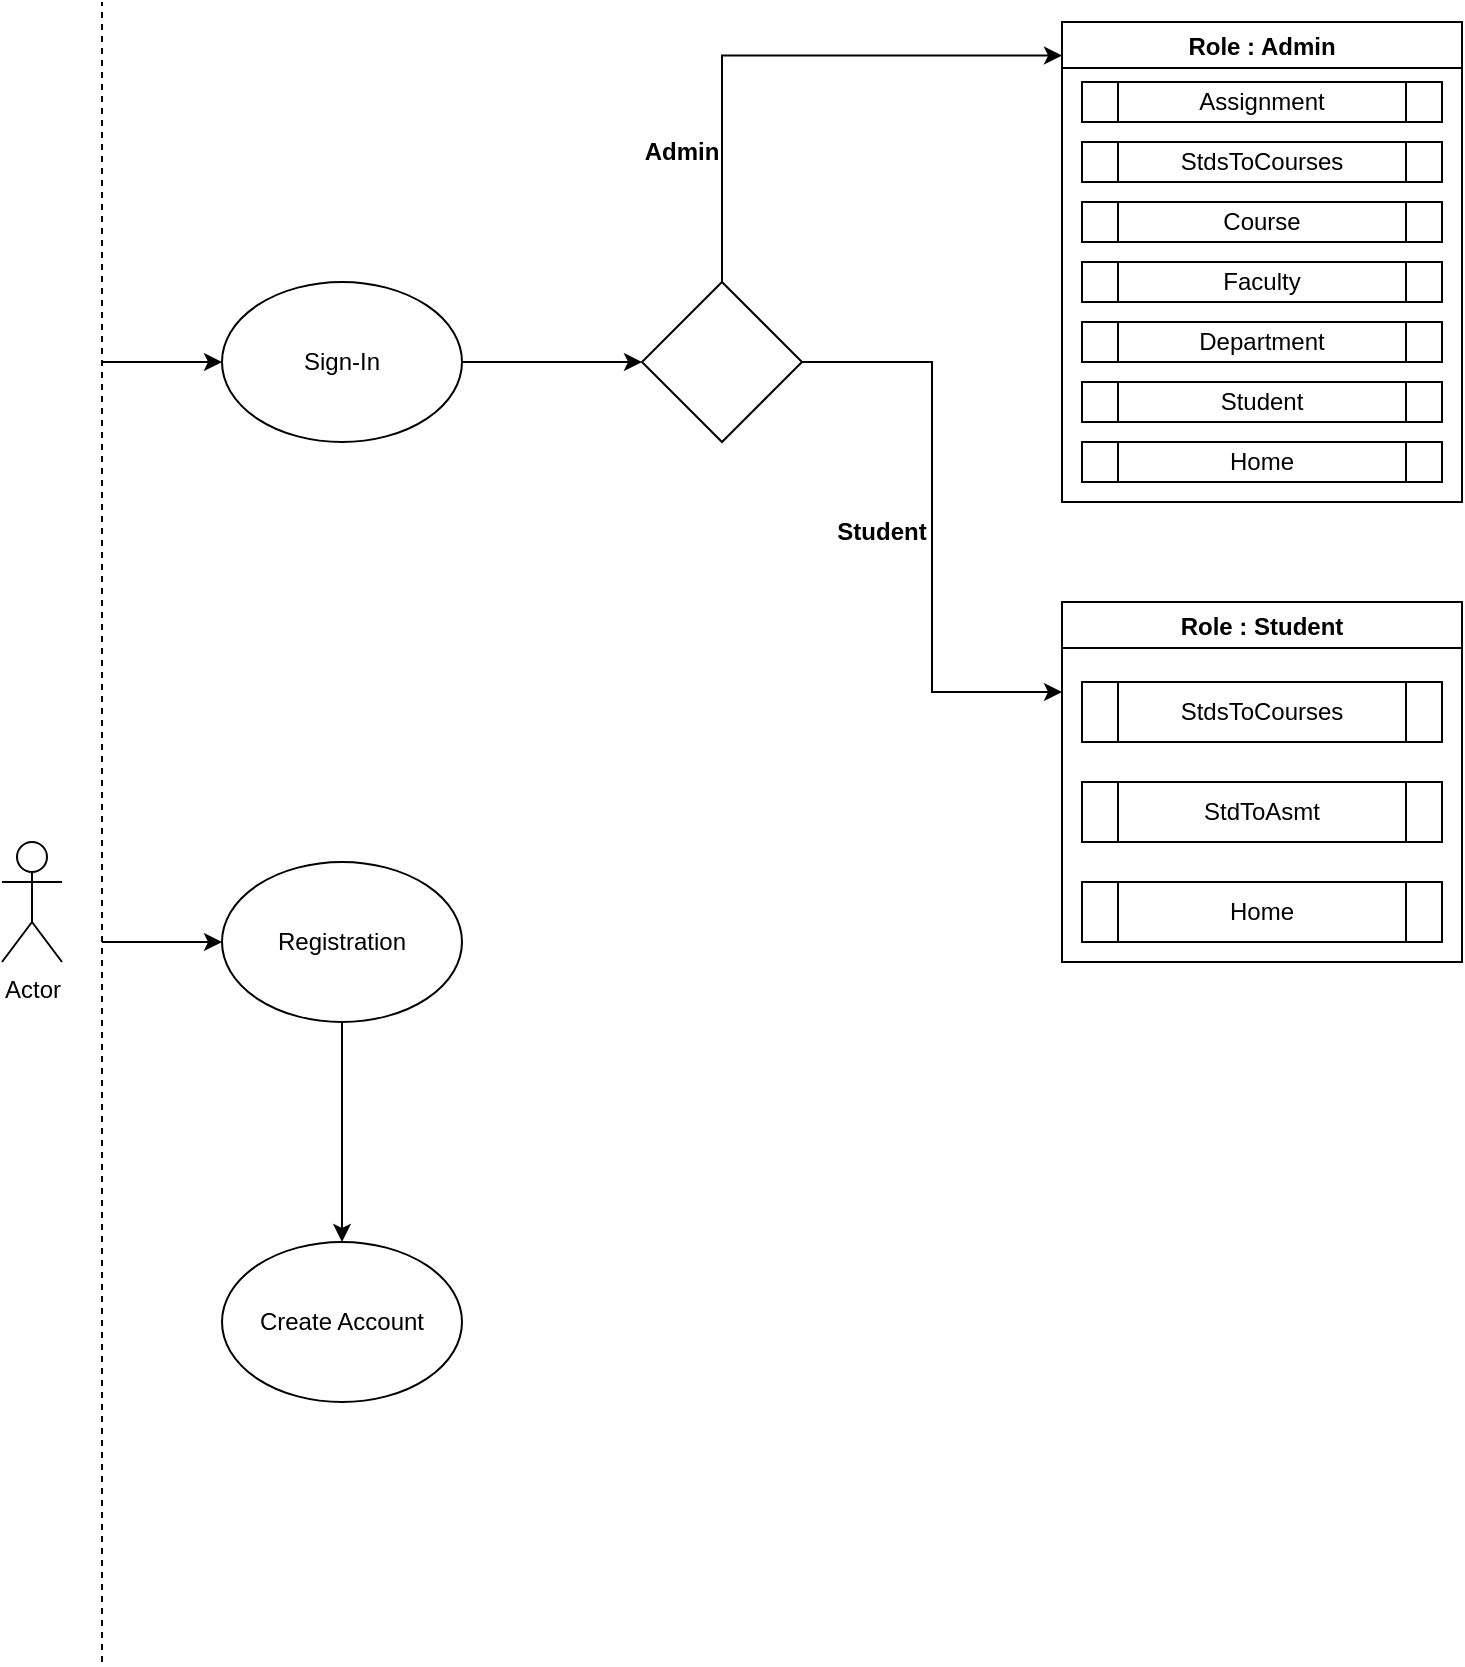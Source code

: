 <mxfile version="16.1.2" type="device"><diagram id="DoqIqkVHP8VM70Z1e5DE" name="Page-1"><mxGraphModel dx="868" dy="403" grid="1" gridSize="10" guides="1" tooltips="1" connect="1" arrows="1" fold="1" page="1" pageScale="1" pageWidth="850" pageHeight="1100" math="0" shadow="0"><root><mxCell id="0"/><mxCell id="1" parent="0"/><mxCell id="HqbHfsmllIHb_rEaKoZd-1" value="" style="endArrow=none;dashed=1;html=1;rounded=0;" edge="1" parent="1"><mxGeometry width="50" height="50" relative="1" as="geometry"><mxPoint x="60" y="840" as="sourcePoint"/><mxPoint x="60" y="10" as="targetPoint"/></mxGeometry></mxCell><mxCell id="HqbHfsmllIHb_rEaKoZd-2" value="Actor" style="shape=umlActor;verticalLabelPosition=bottom;verticalAlign=top;html=1;outlineConnect=0;" vertex="1" parent="1"><mxGeometry x="10" y="430" width="30" height="60" as="geometry"/></mxCell><mxCell id="HqbHfsmllIHb_rEaKoZd-33" style="edgeStyle=orthogonalEdgeStyle;rounded=0;orthogonalLoop=1;jettySize=auto;html=1;exitX=1;exitY=0.5;exitDx=0;exitDy=0;entryX=0;entryY=0.5;entryDx=0;entryDy=0;" edge="1" parent="1" source="HqbHfsmllIHb_rEaKoZd-3" target="HqbHfsmllIHb_rEaKoZd-5"><mxGeometry relative="1" as="geometry"/></mxCell><mxCell id="HqbHfsmllIHb_rEaKoZd-3" value="Sign-In" style="ellipse;whiteSpace=wrap;html=1;" vertex="1" parent="1"><mxGeometry x="120" y="150" width="120" height="80" as="geometry"/></mxCell><mxCell id="HqbHfsmllIHb_rEaKoZd-30" style="edgeStyle=orthogonalEdgeStyle;rounded=0;orthogonalLoop=1;jettySize=auto;html=1;exitX=0.5;exitY=1;exitDx=0;exitDy=0;entryX=0.5;entryY=0;entryDx=0;entryDy=0;" edge="1" parent="1" source="HqbHfsmllIHb_rEaKoZd-4" target="HqbHfsmllIHb_rEaKoZd-29"><mxGeometry relative="1" as="geometry"/></mxCell><mxCell id="HqbHfsmllIHb_rEaKoZd-4" value="Registration" style="ellipse;whiteSpace=wrap;html=1;" vertex="1" parent="1"><mxGeometry x="120" y="440" width="120" height="80" as="geometry"/></mxCell><mxCell id="HqbHfsmllIHb_rEaKoZd-8" style="edgeStyle=orthogonalEdgeStyle;rounded=0;orthogonalLoop=1;jettySize=auto;html=1;exitX=0.5;exitY=0;exitDx=0;exitDy=0;entryX=0;entryY=0.07;entryDx=0;entryDy=0;entryPerimeter=0;" edge="1" parent="1" source="HqbHfsmllIHb_rEaKoZd-5" target="HqbHfsmllIHb_rEaKoZd-6"><mxGeometry relative="1" as="geometry"/></mxCell><mxCell id="HqbHfsmllIHb_rEaKoZd-23" style="edgeStyle=orthogonalEdgeStyle;rounded=0;orthogonalLoop=1;jettySize=auto;html=1;exitX=1;exitY=0.5;exitDx=0;exitDy=0;entryX=0;entryY=0.25;entryDx=0;entryDy=0;" edge="1" parent="1" source="HqbHfsmllIHb_rEaKoZd-5" target="HqbHfsmllIHb_rEaKoZd-7"><mxGeometry relative="1" as="geometry"/></mxCell><mxCell id="HqbHfsmllIHb_rEaKoZd-5" value="" style="rhombus;whiteSpace=wrap;html=1;" vertex="1" parent="1"><mxGeometry x="330" y="150" width="80" height="80" as="geometry"/></mxCell><mxCell id="HqbHfsmllIHb_rEaKoZd-6" value="Role : Admin" style="swimlane;" vertex="1" parent="1"><mxGeometry x="540" y="20" width="200" height="240" as="geometry"/></mxCell><mxCell id="HqbHfsmllIHb_rEaKoZd-12" value="Assignment" style="shape=process;whiteSpace=wrap;html=1;backgroundOutline=1;" vertex="1" parent="HqbHfsmllIHb_rEaKoZd-6"><mxGeometry x="10" y="30" width="180" height="20" as="geometry"/></mxCell><mxCell id="HqbHfsmllIHb_rEaKoZd-13" value="StdsToCourses" style="shape=process;whiteSpace=wrap;html=1;backgroundOutline=1;" vertex="1" parent="HqbHfsmllIHb_rEaKoZd-6"><mxGeometry x="10" y="60" width="180" height="20" as="geometry"/></mxCell><mxCell id="HqbHfsmllIHb_rEaKoZd-14" value="Course" style="shape=process;whiteSpace=wrap;html=1;backgroundOutline=1;" vertex="1" parent="HqbHfsmllIHb_rEaKoZd-6"><mxGeometry x="10" y="90" width="180" height="20" as="geometry"/></mxCell><mxCell id="HqbHfsmllIHb_rEaKoZd-15" value="Faculty" style="shape=process;whiteSpace=wrap;html=1;backgroundOutline=1;" vertex="1" parent="HqbHfsmllIHb_rEaKoZd-6"><mxGeometry x="10" y="120" width="180" height="20" as="geometry"/></mxCell><mxCell id="HqbHfsmllIHb_rEaKoZd-17" value="Department" style="shape=process;whiteSpace=wrap;html=1;backgroundOutline=1;" vertex="1" parent="HqbHfsmllIHb_rEaKoZd-6"><mxGeometry x="10" y="150" width="180" height="20" as="geometry"/></mxCell><mxCell id="HqbHfsmllIHb_rEaKoZd-18" value="Student" style="shape=process;whiteSpace=wrap;html=1;backgroundOutline=1;" vertex="1" parent="HqbHfsmllIHb_rEaKoZd-6"><mxGeometry x="10" y="180" width="180" height="20" as="geometry"/></mxCell><mxCell id="HqbHfsmllIHb_rEaKoZd-24" value="Home" style="shape=process;whiteSpace=wrap;html=1;backgroundOutline=1;" vertex="1" parent="HqbHfsmllIHb_rEaKoZd-6"><mxGeometry x="10" y="210" width="180" height="20" as="geometry"/></mxCell><mxCell id="HqbHfsmllIHb_rEaKoZd-7" value="Role : Student" style="swimlane;" vertex="1" parent="1"><mxGeometry x="540" y="310" width="200" height="180" as="geometry"/></mxCell><mxCell id="HqbHfsmllIHb_rEaKoZd-9" value="StdsToCourses" style="shape=process;whiteSpace=wrap;html=1;backgroundOutline=1;" vertex="1" parent="HqbHfsmllIHb_rEaKoZd-7"><mxGeometry x="10" y="40" width="180" height="30" as="geometry"/></mxCell><mxCell id="HqbHfsmllIHb_rEaKoZd-10" value="StdToAsmt" style="shape=process;whiteSpace=wrap;html=1;backgroundOutline=1;" vertex="1" parent="HqbHfsmllIHb_rEaKoZd-7"><mxGeometry x="10" y="90" width="180" height="30" as="geometry"/></mxCell><mxCell id="HqbHfsmllIHb_rEaKoZd-25" value="Home" style="shape=process;whiteSpace=wrap;html=1;backgroundOutline=1;" vertex="1" parent="HqbHfsmllIHb_rEaKoZd-7"><mxGeometry x="10" y="140" width="180" height="30" as="geometry"/></mxCell><mxCell id="HqbHfsmllIHb_rEaKoZd-19" style="edgeStyle=orthogonalEdgeStyle;rounded=0;orthogonalLoop=1;jettySize=auto;html=1;exitX=0.5;exitY=1;exitDx=0;exitDy=0;" edge="1" parent="1"><mxGeometry relative="1" as="geometry"><mxPoint x="640" y="280" as="sourcePoint"/><mxPoint x="640" y="280" as="targetPoint"/></mxGeometry></mxCell><mxCell id="HqbHfsmllIHb_rEaKoZd-27" value="&lt;b&gt;Admin&lt;/b&gt;" style="text;html=1;strokeColor=none;fillColor=none;align=center;verticalAlign=middle;whiteSpace=wrap;rounded=0;" vertex="1" parent="1"><mxGeometry x="320" y="70" width="60" height="30" as="geometry"/></mxCell><mxCell id="HqbHfsmllIHb_rEaKoZd-28" value="&lt;b&gt;Student&lt;/b&gt;" style="text;html=1;strokeColor=none;fillColor=none;align=center;verticalAlign=middle;whiteSpace=wrap;rounded=0;" vertex="1" parent="1"><mxGeometry x="420" y="260" width="60" height="30" as="geometry"/></mxCell><mxCell id="HqbHfsmllIHb_rEaKoZd-29" value="Create Account" style="ellipse;whiteSpace=wrap;html=1;" vertex="1" parent="1"><mxGeometry x="120" y="630" width="120" height="80" as="geometry"/></mxCell><mxCell id="HqbHfsmllIHb_rEaKoZd-31" value="" style="endArrow=classic;html=1;rounded=0;" edge="1" parent="1" target="HqbHfsmllIHb_rEaKoZd-3"><mxGeometry width="50" height="50" relative="1" as="geometry"><mxPoint x="60" y="190" as="sourcePoint"/><mxPoint x="450" y="280" as="targetPoint"/></mxGeometry></mxCell><mxCell id="HqbHfsmllIHb_rEaKoZd-32" value="" style="endArrow=classic;html=1;rounded=0;entryX=0;entryY=0.5;entryDx=0;entryDy=0;" edge="1" parent="1" target="HqbHfsmllIHb_rEaKoZd-4"><mxGeometry width="50" height="50" relative="1" as="geometry"><mxPoint x="60" y="480" as="sourcePoint"/><mxPoint x="140" y="480" as="targetPoint"/></mxGeometry></mxCell></root></mxGraphModel></diagram></mxfile>